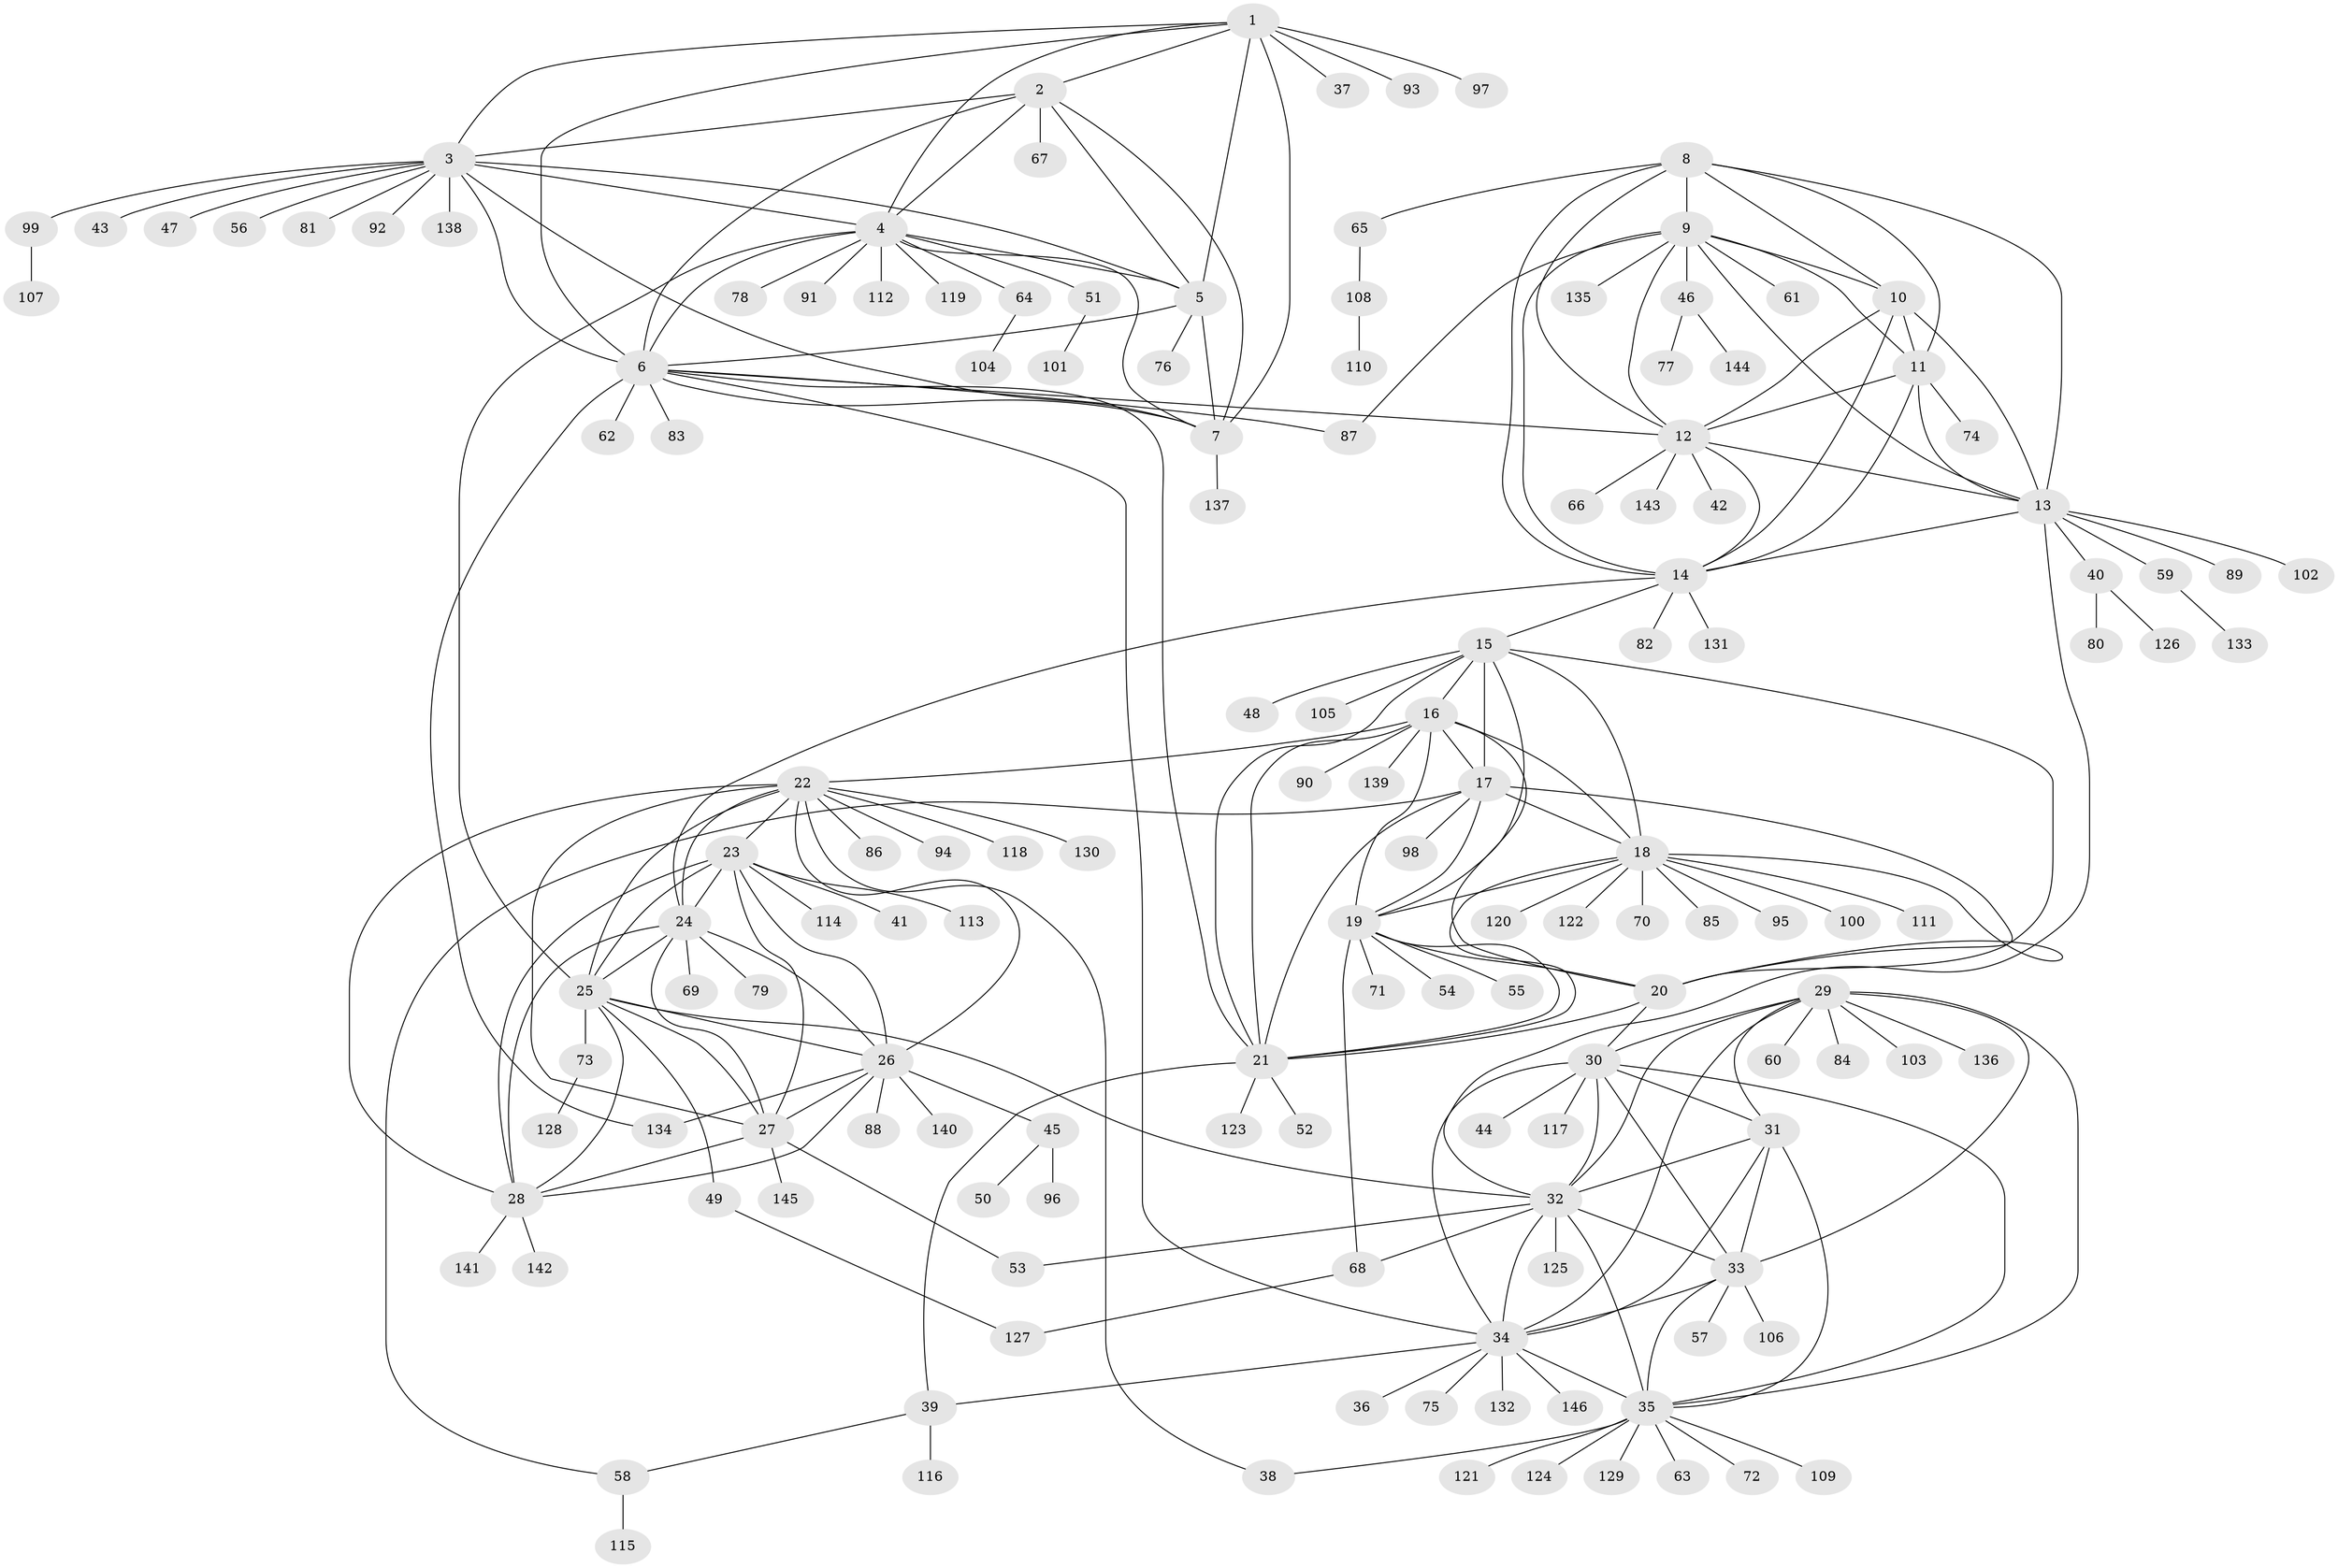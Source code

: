 // Generated by graph-tools (version 1.1) at 2025/50/03/09/25 03:50:37]
// undirected, 146 vertices, 234 edges
graph export_dot {
graph [start="1"]
  node [color=gray90,style=filled];
  1;
  2;
  3;
  4;
  5;
  6;
  7;
  8;
  9;
  10;
  11;
  12;
  13;
  14;
  15;
  16;
  17;
  18;
  19;
  20;
  21;
  22;
  23;
  24;
  25;
  26;
  27;
  28;
  29;
  30;
  31;
  32;
  33;
  34;
  35;
  36;
  37;
  38;
  39;
  40;
  41;
  42;
  43;
  44;
  45;
  46;
  47;
  48;
  49;
  50;
  51;
  52;
  53;
  54;
  55;
  56;
  57;
  58;
  59;
  60;
  61;
  62;
  63;
  64;
  65;
  66;
  67;
  68;
  69;
  70;
  71;
  72;
  73;
  74;
  75;
  76;
  77;
  78;
  79;
  80;
  81;
  82;
  83;
  84;
  85;
  86;
  87;
  88;
  89;
  90;
  91;
  92;
  93;
  94;
  95;
  96;
  97;
  98;
  99;
  100;
  101;
  102;
  103;
  104;
  105;
  106;
  107;
  108;
  109;
  110;
  111;
  112;
  113;
  114;
  115;
  116;
  117;
  118;
  119;
  120;
  121;
  122;
  123;
  124;
  125;
  126;
  127;
  128;
  129;
  130;
  131;
  132;
  133;
  134;
  135;
  136;
  137;
  138;
  139;
  140;
  141;
  142;
  143;
  144;
  145;
  146;
  1 -- 2;
  1 -- 3;
  1 -- 4;
  1 -- 5;
  1 -- 6;
  1 -- 7;
  1 -- 37;
  1 -- 93;
  1 -- 97;
  2 -- 3;
  2 -- 4;
  2 -- 5;
  2 -- 6;
  2 -- 7;
  2 -- 67;
  3 -- 4;
  3 -- 5;
  3 -- 6;
  3 -- 7;
  3 -- 43;
  3 -- 47;
  3 -- 56;
  3 -- 81;
  3 -- 92;
  3 -- 99;
  3 -- 138;
  4 -- 5;
  4 -- 6;
  4 -- 7;
  4 -- 25;
  4 -- 51;
  4 -- 64;
  4 -- 78;
  4 -- 91;
  4 -- 112;
  4 -- 119;
  5 -- 6;
  5 -- 7;
  5 -- 76;
  6 -- 7;
  6 -- 12;
  6 -- 21;
  6 -- 34;
  6 -- 62;
  6 -- 83;
  6 -- 87;
  6 -- 134;
  7 -- 137;
  8 -- 9;
  8 -- 10;
  8 -- 11;
  8 -- 12;
  8 -- 13;
  8 -- 14;
  8 -- 65;
  9 -- 10;
  9 -- 11;
  9 -- 12;
  9 -- 13;
  9 -- 14;
  9 -- 46;
  9 -- 61;
  9 -- 87;
  9 -- 135;
  10 -- 11;
  10 -- 12;
  10 -- 13;
  10 -- 14;
  11 -- 12;
  11 -- 13;
  11 -- 14;
  11 -- 74;
  12 -- 13;
  12 -- 14;
  12 -- 42;
  12 -- 66;
  12 -- 143;
  13 -- 14;
  13 -- 32;
  13 -- 40;
  13 -- 59;
  13 -- 89;
  13 -- 102;
  14 -- 15;
  14 -- 24;
  14 -- 82;
  14 -- 131;
  15 -- 16;
  15 -- 17;
  15 -- 18;
  15 -- 19;
  15 -- 20;
  15 -- 21;
  15 -- 48;
  15 -- 105;
  16 -- 17;
  16 -- 18;
  16 -- 19;
  16 -- 20;
  16 -- 21;
  16 -- 22;
  16 -- 90;
  16 -- 139;
  17 -- 18;
  17 -- 19;
  17 -- 20;
  17 -- 21;
  17 -- 58;
  17 -- 98;
  18 -- 19;
  18 -- 20;
  18 -- 21;
  18 -- 70;
  18 -- 85;
  18 -- 95;
  18 -- 100;
  18 -- 111;
  18 -- 120;
  18 -- 122;
  19 -- 20;
  19 -- 21;
  19 -- 54;
  19 -- 55;
  19 -- 68;
  19 -- 71;
  20 -- 21;
  20 -- 30;
  21 -- 39;
  21 -- 52;
  21 -- 123;
  22 -- 23;
  22 -- 24;
  22 -- 25;
  22 -- 26;
  22 -- 27;
  22 -- 28;
  22 -- 38;
  22 -- 86;
  22 -- 94;
  22 -- 118;
  22 -- 130;
  23 -- 24;
  23 -- 25;
  23 -- 26;
  23 -- 27;
  23 -- 28;
  23 -- 41;
  23 -- 113;
  23 -- 114;
  24 -- 25;
  24 -- 26;
  24 -- 27;
  24 -- 28;
  24 -- 69;
  24 -- 79;
  25 -- 26;
  25 -- 27;
  25 -- 28;
  25 -- 32;
  25 -- 49;
  25 -- 73;
  26 -- 27;
  26 -- 28;
  26 -- 45;
  26 -- 88;
  26 -- 134;
  26 -- 140;
  27 -- 28;
  27 -- 53;
  27 -- 145;
  28 -- 141;
  28 -- 142;
  29 -- 30;
  29 -- 31;
  29 -- 32;
  29 -- 33;
  29 -- 34;
  29 -- 35;
  29 -- 60;
  29 -- 84;
  29 -- 103;
  29 -- 136;
  30 -- 31;
  30 -- 32;
  30 -- 33;
  30 -- 34;
  30 -- 35;
  30 -- 44;
  30 -- 117;
  31 -- 32;
  31 -- 33;
  31 -- 34;
  31 -- 35;
  32 -- 33;
  32 -- 34;
  32 -- 35;
  32 -- 53;
  32 -- 68;
  32 -- 125;
  33 -- 34;
  33 -- 35;
  33 -- 57;
  33 -- 106;
  34 -- 35;
  34 -- 36;
  34 -- 39;
  34 -- 75;
  34 -- 132;
  34 -- 146;
  35 -- 38;
  35 -- 63;
  35 -- 72;
  35 -- 109;
  35 -- 121;
  35 -- 124;
  35 -- 129;
  39 -- 58;
  39 -- 116;
  40 -- 80;
  40 -- 126;
  45 -- 50;
  45 -- 96;
  46 -- 77;
  46 -- 144;
  49 -- 127;
  51 -- 101;
  58 -- 115;
  59 -- 133;
  64 -- 104;
  65 -- 108;
  68 -- 127;
  73 -- 128;
  99 -- 107;
  108 -- 110;
}
